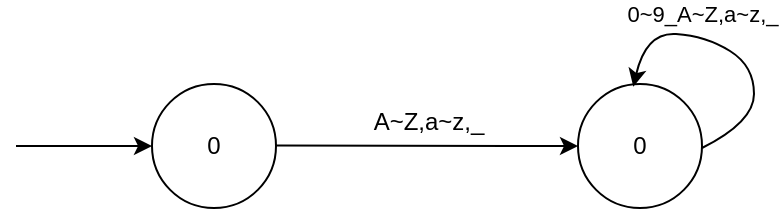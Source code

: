 <mxfile version="20.8.20" type="github">
  <diagram id="Ubsr9lHaoQ69G1aPTO2z" name="第 1 页">
    <mxGraphModel dx="535" dy="282" grid="0" gridSize="10" guides="1" tooltips="1" connect="1" arrows="1" fold="1" page="1" pageScale="1" pageWidth="827" pageHeight="1169" math="0" shadow="0">
      <root>
        <mxCell id="0" />
        <mxCell id="1" parent="0" />
        <mxCell id="lbuAhQZjSYJl1B-L84J3-1" value="0" style="ellipse;whiteSpace=wrap;html=1;aspect=fixed;" vertex="1" parent="1">
          <mxGeometry x="139" y="193" width="62" height="62" as="geometry" />
        </mxCell>
        <mxCell id="lbuAhQZjSYJl1B-L84J3-2" value="0" style="ellipse;whiteSpace=wrap;html=1;aspect=fixed;" vertex="1" parent="1">
          <mxGeometry x="352" y="193" width="62" height="62" as="geometry" />
        </mxCell>
        <mxCell id="lbuAhQZjSYJl1B-L84J3-3" value="" style="endArrow=classic;html=1;rounded=0;" edge="1" parent="1">
          <mxGeometry width="50" height="50" relative="1" as="geometry">
            <mxPoint x="71" y="224" as="sourcePoint" />
            <mxPoint x="139" y="224" as="targetPoint" />
          </mxGeometry>
        </mxCell>
        <mxCell id="lbuAhQZjSYJl1B-L84J3-4" value="" style="endArrow=classic;html=1;rounded=0;entryX=0;entryY=0.5;entryDx=0;entryDy=0;" edge="1" parent="1" target="lbuAhQZjSYJl1B-L84J3-2">
          <mxGeometry width="50" height="50" relative="1" as="geometry">
            <mxPoint x="201" y="223.76" as="sourcePoint" />
            <mxPoint x="269" y="223.76" as="targetPoint" />
          </mxGeometry>
        </mxCell>
        <mxCell id="lbuAhQZjSYJl1B-L84J3-5" value="A~Z,a~z,_" style="text;html=1;align=center;verticalAlign=middle;resizable=0;points=[];autosize=1;strokeColor=none;fillColor=none;" vertex="1" parent="1">
          <mxGeometry x="240" y="199" width="73" height="26" as="geometry" />
        </mxCell>
        <mxCell id="lbuAhQZjSYJl1B-L84J3-6" value="" style="curved=1;endArrow=classic;html=1;rounded=0;entryX=0.446;entryY=0.022;entryDx=0;entryDy=0;entryPerimeter=0;" edge="1" parent="1" target="lbuAhQZjSYJl1B-L84J3-2">
          <mxGeometry width="50" height="50" relative="1" as="geometry">
            <mxPoint x="414" y="225" as="sourcePoint" />
            <mxPoint x="464" y="175" as="targetPoint" />
            <Array as="points">
              <mxPoint x="440" y="212" />
              <mxPoint x="440" y="184" />
              <mxPoint x="416" y="169" />
              <mxPoint x="386" y="167" />
            </Array>
          </mxGeometry>
        </mxCell>
        <mxCell id="lbuAhQZjSYJl1B-L84J3-7" value="0~9_A~Z,a~z,_" style="edgeLabel;html=1;align=center;verticalAlign=middle;resizable=0;points=[];" vertex="1" connectable="0" parent="lbuAhQZjSYJl1B-L84J3-6">
          <mxGeometry x="0.323" y="-2" relative="1" as="geometry">
            <mxPoint x="7" y="-9" as="offset" />
          </mxGeometry>
        </mxCell>
      </root>
    </mxGraphModel>
  </diagram>
</mxfile>
